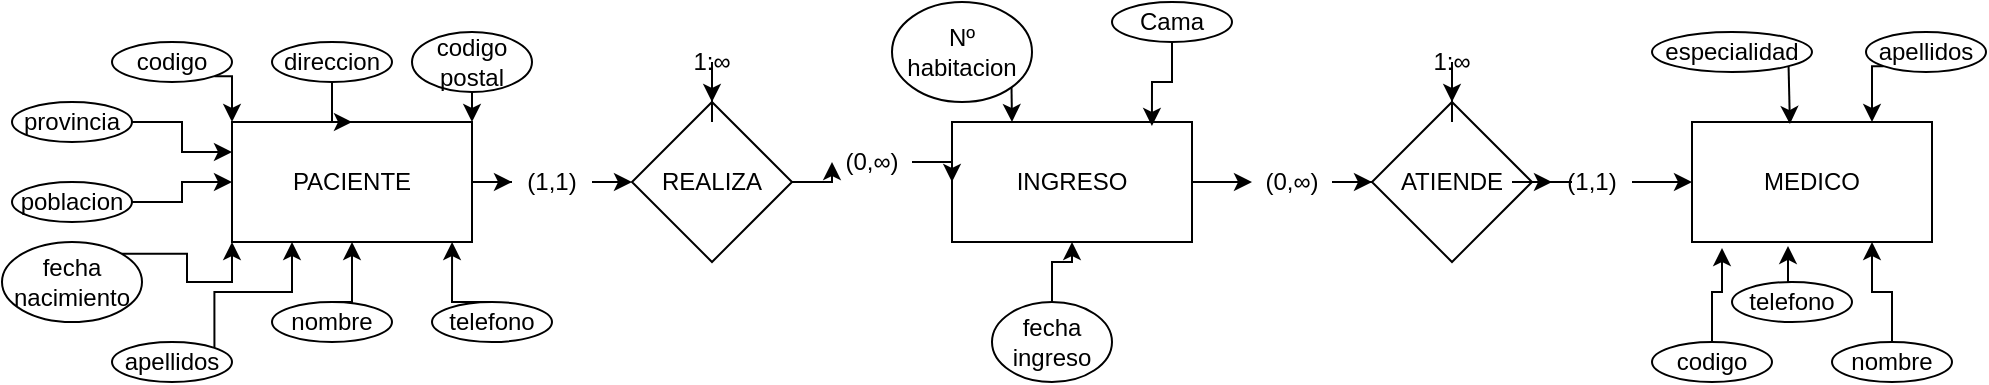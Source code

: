 <mxfile version="14.5.1" type="device"><diagram id="iUQpS6I3XRsNjVKJEuk2" name="Página-1"><mxGraphModel dx="1919" dy="494" grid="1" gridSize="10" guides="1" tooltips="1" connect="1" arrows="1" fold="1" page="1" pageScale="1" pageWidth="827" pageHeight="1169" math="0" shadow="0"><root><mxCell id="0"/><mxCell id="1" parent="0"/><mxCell id="62-UCM4VYrZo4z3i1fYg-8" value="" style="edgeStyle=orthogonalEdgeStyle;rounded=0;orthogonalLoop=1;jettySize=auto;html=1;" edge="1" parent="1" source="62-UCM4VYrZo4z3i1fYg-16" target="62-UCM4VYrZo4z3i1fYg-4"><mxGeometry relative="1" as="geometry"/></mxCell><mxCell id="62-UCM4VYrZo4z3i1fYg-1" value="INGRESO" style="rounded=0;whiteSpace=wrap;html=1;" vertex="1" parent="1"><mxGeometry x="370" y="150" width="120" height="60" as="geometry"/></mxCell><mxCell id="62-UCM4VYrZo4z3i1fYg-6" value="" style="edgeStyle=orthogonalEdgeStyle;rounded=0;orthogonalLoop=1;jettySize=auto;html=1;" edge="1" parent="1" source="62-UCM4VYrZo4z3i1fYg-12" target="62-UCM4VYrZo4z3i1fYg-5"><mxGeometry relative="1" as="geometry"><Array as="points"><mxPoint x="190" y="180"/><mxPoint x="190" y="180"/></Array></mxGeometry></mxCell><mxCell id="62-UCM4VYrZo4z3i1fYg-2" value="PACIENTE" style="rounded=0;whiteSpace=wrap;html=1;" vertex="1" parent="1"><mxGeometry x="10" y="150" width="120" height="60" as="geometry"/></mxCell><mxCell id="62-UCM4VYrZo4z3i1fYg-3" value="MEDICO" style="rounded=0;whiteSpace=wrap;html=1;" vertex="1" parent="1"><mxGeometry x="740" y="150" width="120" height="60" as="geometry"/></mxCell><mxCell id="62-UCM4VYrZo4z3i1fYg-9" value="" style="edgeStyle=orthogonalEdgeStyle;rounded=0;orthogonalLoop=1;jettySize=auto;html=1;" edge="1" parent="1" source="62-UCM4VYrZo4z3i1fYg-18" target="62-UCM4VYrZo4z3i1fYg-3"><mxGeometry relative="1" as="geometry"/></mxCell><mxCell id="62-UCM4VYrZo4z3i1fYg-4" value="ATIENDE" style="rhombus;whiteSpace=wrap;html=1;" vertex="1" parent="1"><mxGeometry x="580" y="140" width="80" height="80" as="geometry"/></mxCell><mxCell id="62-UCM4VYrZo4z3i1fYg-7" value="" style="edgeStyle=orthogonalEdgeStyle;rounded=0;orthogonalLoop=1;jettySize=auto;html=1;" edge="1" parent="1" source="62-UCM4VYrZo4z3i1fYg-10" target="62-UCM4VYrZo4z3i1fYg-1"><mxGeometry relative="1" as="geometry"/></mxCell><mxCell id="62-UCM4VYrZo4z3i1fYg-5" value="REALIZA" style="rhombus;whiteSpace=wrap;html=1;" vertex="1" parent="1"><mxGeometry x="210" y="140" width="80" height="80" as="geometry"/></mxCell><mxCell id="62-UCM4VYrZo4z3i1fYg-10" value="(0,∞)" style="text;html=1;strokeColor=none;fillColor=none;align=center;verticalAlign=middle;whiteSpace=wrap;rounded=0;" vertex="1" parent="1"><mxGeometry x="310" y="160" width="40" height="20" as="geometry"/></mxCell><mxCell id="62-UCM4VYrZo4z3i1fYg-11" value="" style="edgeStyle=orthogonalEdgeStyle;rounded=0;orthogonalLoop=1;jettySize=auto;html=1;" edge="1" parent="1" source="62-UCM4VYrZo4z3i1fYg-5" target="62-UCM4VYrZo4z3i1fYg-10"><mxGeometry relative="1" as="geometry"><mxPoint x="290" y="180" as="sourcePoint"/><mxPoint x="370" y="180" as="targetPoint"/></mxGeometry></mxCell><mxCell id="62-UCM4VYrZo4z3i1fYg-12" value="(1,1)" style="text;html=1;strokeColor=none;fillColor=none;align=center;verticalAlign=middle;whiteSpace=wrap;rounded=0;" vertex="1" parent="1"><mxGeometry x="150" y="170" width="40" height="20" as="geometry"/></mxCell><mxCell id="62-UCM4VYrZo4z3i1fYg-13" value="" style="edgeStyle=orthogonalEdgeStyle;rounded=0;orthogonalLoop=1;jettySize=auto;html=1;" edge="1" parent="1" source="62-UCM4VYrZo4z3i1fYg-2" target="62-UCM4VYrZo4z3i1fYg-12"><mxGeometry relative="1" as="geometry"><mxPoint x="130" y="180" as="sourcePoint"/><mxPoint x="210" y="180" as="targetPoint"/><Array as="points"/></mxGeometry></mxCell><mxCell id="62-UCM4VYrZo4z3i1fYg-15" value="" style="edgeStyle=orthogonalEdgeStyle;rounded=0;orthogonalLoop=1;jettySize=auto;html=1;" edge="1" parent="1" source="62-UCM4VYrZo4z3i1fYg-14" target="62-UCM4VYrZo4z3i1fYg-5"><mxGeometry relative="1" as="geometry"/></mxCell><mxCell id="62-UCM4VYrZo4z3i1fYg-14" value="1:∞" style="text;html=1;strokeColor=none;fillColor=none;align=center;verticalAlign=middle;whiteSpace=wrap;rounded=0;" vertex="1" parent="1"><mxGeometry x="230" y="110" width="40" height="20" as="geometry"/></mxCell><mxCell id="62-UCM4VYrZo4z3i1fYg-16" value="(0,∞)" style="text;html=1;strokeColor=none;fillColor=none;align=center;verticalAlign=middle;whiteSpace=wrap;rounded=0;" vertex="1" parent="1"><mxGeometry x="520" y="170" width="40" height="20" as="geometry"/></mxCell><mxCell id="62-UCM4VYrZo4z3i1fYg-17" value="" style="edgeStyle=orthogonalEdgeStyle;rounded=0;orthogonalLoop=1;jettySize=auto;html=1;" edge="1" parent="1" source="62-UCM4VYrZo4z3i1fYg-1" target="62-UCM4VYrZo4z3i1fYg-16"><mxGeometry relative="1" as="geometry"><mxPoint x="490" y="180" as="sourcePoint"/><mxPoint x="580" y="180" as="targetPoint"/></mxGeometry></mxCell><mxCell id="62-UCM4VYrZo4z3i1fYg-18" value="(1,1)" style="text;html=1;strokeColor=none;fillColor=none;align=center;verticalAlign=middle;whiteSpace=wrap;rounded=0;" vertex="1" parent="1"><mxGeometry x="670" y="170" width="40" height="20" as="geometry"/></mxCell><mxCell id="62-UCM4VYrZo4z3i1fYg-19" value="" style="edgeStyle=orthogonalEdgeStyle;rounded=0;orthogonalLoop=1;jettySize=auto;html=1;" edge="1" parent="1" source="62-UCM4VYrZo4z3i1fYg-4" target="62-UCM4VYrZo4z3i1fYg-18"><mxGeometry relative="1" as="geometry"><mxPoint x="660" y="180" as="sourcePoint"/><mxPoint x="740" y="180" as="targetPoint"/></mxGeometry></mxCell><mxCell id="62-UCM4VYrZo4z3i1fYg-21" value="" style="edgeStyle=orthogonalEdgeStyle;rounded=0;orthogonalLoop=1;jettySize=auto;html=1;" edge="1" parent="1" source="62-UCM4VYrZo4z3i1fYg-20" target="62-UCM4VYrZo4z3i1fYg-4"><mxGeometry relative="1" as="geometry"/></mxCell><mxCell id="62-UCM4VYrZo4z3i1fYg-20" value="1:∞" style="text;html=1;strokeColor=none;fillColor=none;align=center;verticalAlign=middle;whiteSpace=wrap;rounded=0;" vertex="1" parent="1"><mxGeometry x="600" y="110" width="40" height="20" as="geometry"/></mxCell><mxCell id="62-UCM4VYrZo4z3i1fYg-41" style="edgeStyle=orthogonalEdgeStyle;rounded=0;orthogonalLoop=1;jettySize=auto;html=1;exitX=0.5;exitY=1;exitDx=0;exitDy=0;entryX=1;entryY=0;entryDx=0;entryDy=0;" edge="1" parent="1" source="62-UCM4VYrZo4z3i1fYg-22" target="62-UCM4VYrZo4z3i1fYg-2"><mxGeometry relative="1" as="geometry"/></mxCell><mxCell id="62-UCM4VYrZo4z3i1fYg-22" value="codigo postal" style="ellipse;whiteSpace=wrap;html=1;" vertex="1" parent="1"><mxGeometry x="100" y="105" width="60" height="30" as="geometry"/></mxCell><mxCell id="62-UCM4VYrZo4z3i1fYg-38" style="edgeStyle=orthogonalEdgeStyle;rounded=0;orthogonalLoop=1;jettySize=auto;html=1;exitX=1;exitY=1;exitDx=0;exitDy=0;entryX=0;entryY=0;entryDx=0;entryDy=0;" edge="1" parent="1" source="62-UCM4VYrZo4z3i1fYg-23" target="62-UCM4VYrZo4z3i1fYg-2"><mxGeometry relative="1" as="geometry"/></mxCell><mxCell id="62-UCM4VYrZo4z3i1fYg-23" value="codigo" style="ellipse;whiteSpace=wrap;html=1;" vertex="1" parent="1"><mxGeometry x="-50" y="110" width="60" height="20" as="geometry"/></mxCell><mxCell id="62-UCM4VYrZo4z3i1fYg-40" style="edgeStyle=orthogonalEdgeStyle;rounded=0;orthogonalLoop=1;jettySize=auto;html=1;exitX=0.5;exitY=1;exitDx=0;exitDy=0;" edge="1" parent="1" source="62-UCM4VYrZo4z3i1fYg-24" target="62-UCM4VYrZo4z3i1fYg-2"><mxGeometry relative="1" as="geometry"/></mxCell><mxCell id="62-UCM4VYrZo4z3i1fYg-24" value="direccion" style="ellipse;whiteSpace=wrap;html=1;" vertex="1" parent="1"><mxGeometry x="30" y="110" width="60" height="20" as="geometry"/></mxCell><mxCell id="62-UCM4VYrZo4z3i1fYg-44" style="edgeStyle=orthogonalEdgeStyle;rounded=0;orthogonalLoop=1;jettySize=auto;html=1;exitX=1;exitY=0;exitDx=0;exitDy=0;entryX=0.25;entryY=1;entryDx=0;entryDy=0;" edge="1" parent="1" source="62-UCM4VYrZo4z3i1fYg-25" target="62-UCM4VYrZo4z3i1fYg-2"><mxGeometry relative="1" as="geometry"/></mxCell><mxCell id="62-UCM4VYrZo4z3i1fYg-25" value="apellidos" style="ellipse;whiteSpace=wrap;html=1;" vertex="1" parent="1"><mxGeometry x="-50" y="260" width="60" height="20" as="geometry"/></mxCell><mxCell id="62-UCM4VYrZo4z3i1fYg-37" style="edgeStyle=orthogonalEdgeStyle;rounded=0;orthogonalLoop=1;jettySize=auto;html=1;exitX=1;exitY=0.5;exitDx=0;exitDy=0;entryX=0;entryY=0.25;entryDx=0;entryDy=0;" edge="1" parent="1" source="62-UCM4VYrZo4z3i1fYg-26" target="62-UCM4VYrZo4z3i1fYg-2"><mxGeometry relative="1" as="geometry"/></mxCell><mxCell id="62-UCM4VYrZo4z3i1fYg-26" value="provincia" style="ellipse;whiteSpace=wrap;html=1;" vertex="1" parent="1"><mxGeometry x="-100" y="140" width="60" height="20" as="geometry"/></mxCell><mxCell id="62-UCM4VYrZo4z3i1fYg-36" style="edgeStyle=orthogonalEdgeStyle;rounded=0;orthogonalLoop=1;jettySize=auto;html=1;exitX=1;exitY=0.5;exitDx=0;exitDy=0;" edge="1" parent="1" source="62-UCM4VYrZo4z3i1fYg-27" target="62-UCM4VYrZo4z3i1fYg-2"><mxGeometry relative="1" as="geometry"/></mxCell><mxCell id="62-UCM4VYrZo4z3i1fYg-27" value="poblacion" style="ellipse;whiteSpace=wrap;html=1;" vertex="1" parent="1"><mxGeometry x="-100" y="180" width="60" height="20" as="geometry"/></mxCell><mxCell id="62-UCM4VYrZo4z3i1fYg-43" style="edgeStyle=orthogonalEdgeStyle;rounded=0;orthogonalLoop=1;jettySize=auto;html=1;exitX=0.5;exitY=0;exitDx=0;exitDy=0;entryX=0.5;entryY=1;entryDx=0;entryDy=0;" edge="1" parent="1" source="62-UCM4VYrZo4z3i1fYg-28" target="62-UCM4VYrZo4z3i1fYg-2"><mxGeometry relative="1" as="geometry"/></mxCell><mxCell id="62-UCM4VYrZo4z3i1fYg-28" value="nombre" style="ellipse;whiteSpace=wrap;html=1;" vertex="1" parent="1"><mxGeometry x="30" y="240" width="60" height="20" as="geometry"/></mxCell><mxCell id="62-UCM4VYrZo4z3i1fYg-32" style="edgeStyle=orthogonalEdgeStyle;rounded=0;orthogonalLoop=1;jettySize=auto;html=1;exitX=0.5;exitY=1;exitDx=0;exitDy=0;" edge="1" parent="1" source="62-UCM4VYrZo4z3i1fYg-28" target="62-UCM4VYrZo4z3i1fYg-28"><mxGeometry relative="1" as="geometry"/></mxCell><mxCell id="62-UCM4VYrZo4z3i1fYg-42" style="edgeStyle=orthogonalEdgeStyle;rounded=0;orthogonalLoop=1;jettySize=auto;html=1;exitX=0.5;exitY=0;exitDx=0;exitDy=0;entryX=0.917;entryY=1;entryDx=0;entryDy=0;entryPerimeter=0;" edge="1" parent="1" source="62-UCM4VYrZo4z3i1fYg-33" target="62-UCM4VYrZo4z3i1fYg-2"><mxGeometry relative="1" as="geometry"/></mxCell><mxCell id="62-UCM4VYrZo4z3i1fYg-33" value="telefono" style="ellipse;whiteSpace=wrap;html=1;" vertex="1" parent="1"><mxGeometry x="110" y="240" width="60" height="20" as="geometry"/></mxCell><mxCell id="62-UCM4VYrZo4z3i1fYg-35" style="edgeStyle=orthogonalEdgeStyle;rounded=0;orthogonalLoop=1;jettySize=auto;html=1;exitX=1;exitY=0;exitDx=0;exitDy=0;entryX=0;entryY=1;entryDx=0;entryDy=0;" edge="1" parent="1" source="62-UCM4VYrZo4z3i1fYg-34" target="62-UCM4VYrZo4z3i1fYg-2"><mxGeometry relative="1" as="geometry"/></mxCell><mxCell id="62-UCM4VYrZo4z3i1fYg-34" value="fecha nacimiento" style="ellipse;whiteSpace=wrap;html=1;" vertex="1" parent="1"><mxGeometry x="-105" y="210" width="70" height="40" as="geometry"/></mxCell><mxCell id="62-UCM4VYrZo4z3i1fYg-60" style="edgeStyle=orthogonalEdgeStyle;rounded=0;orthogonalLoop=1;jettySize=auto;html=1;exitX=0.5;exitY=0;exitDx=0;exitDy=0;entryX=0.75;entryY=1;entryDx=0;entryDy=0;" edge="1" parent="1" source="62-UCM4VYrZo4z3i1fYg-45" target="62-UCM4VYrZo4z3i1fYg-3"><mxGeometry relative="1" as="geometry"/></mxCell><mxCell id="62-UCM4VYrZo4z3i1fYg-45" value="nombre" style="ellipse;whiteSpace=wrap;html=1;" vertex="1" parent="1"><mxGeometry x="810" y="260" width="60" height="20" as="geometry"/></mxCell><mxCell id="62-UCM4VYrZo4z3i1fYg-61" style="edgeStyle=orthogonalEdgeStyle;rounded=0;orthogonalLoop=1;jettySize=auto;html=1;exitX=0.5;exitY=0;exitDx=0;exitDy=0;entryX=0.125;entryY=1.05;entryDx=0;entryDy=0;entryPerimeter=0;" edge="1" parent="1" source="62-UCM4VYrZo4z3i1fYg-46" target="62-UCM4VYrZo4z3i1fYg-3"><mxGeometry relative="1" as="geometry"/></mxCell><mxCell id="62-UCM4VYrZo4z3i1fYg-46" value="codigo" style="ellipse;whiteSpace=wrap;html=1;" vertex="1" parent="1"><mxGeometry x="720" y="260" width="60" height="20" as="geometry"/></mxCell><mxCell id="62-UCM4VYrZo4z3i1fYg-51" style="edgeStyle=orthogonalEdgeStyle;rounded=0;orthogonalLoop=1;jettySize=auto;html=1;exitX=1;exitY=1;exitDx=0;exitDy=0;entryX=0.25;entryY=0;entryDx=0;entryDy=0;" edge="1" parent="1" source="62-UCM4VYrZo4z3i1fYg-47" target="62-UCM4VYrZo4z3i1fYg-1"><mxGeometry relative="1" as="geometry"/></mxCell><mxCell id="62-UCM4VYrZo4z3i1fYg-47" value="Nº habitacion" style="ellipse;whiteSpace=wrap;html=1;" vertex="1" parent="1"><mxGeometry x="340" y="90" width="70" height="50" as="geometry"/></mxCell><mxCell id="62-UCM4VYrZo4z3i1fYg-52" style="edgeStyle=orthogonalEdgeStyle;rounded=0;orthogonalLoop=1;jettySize=auto;html=1;exitX=0.5;exitY=1;exitDx=0;exitDy=0;entryX=0.833;entryY=0.033;entryDx=0;entryDy=0;entryPerimeter=0;" edge="1" parent="1" source="62-UCM4VYrZo4z3i1fYg-48" target="62-UCM4VYrZo4z3i1fYg-1"><mxGeometry relative="1" as="geometry"/></mxCell><mxCell id="62-UCM4VYrZo4z3i1fYg-48" value="Cama" style="ellipse;whiteSpace=wrap;html=1;" vertex="1" parent="1"><mxGeometry x="450" y="90" width="60" height="20" as="geometry"/></mxCell><mxCell id="62-UCM4VYrZo4z3i1fYg-50" style="edgeStyle=orthogonalEdgeStyle;rounded=0;orthogonalLoop=1;jettySize=auto;html=1;exitX=0.5;exitY=0;exitDx=0;exitDy=0;" edge="1" parent="1" source="62-UCM4VYrZo4z3i1fYg-49" target="62-UCM4VYrZo4z3i1fYg-1"><mxGeometry relative="1" as="geometry"/></mxCell><mxCell id="62-UCM4VYrZo4z3i1fYg-49" value="fecha ingreso" style="ellipse;whiteSpace=wrap;html=1;" vertex="1" parent="1"><mxGeometry x="390" y="240" width="60" height="40" as="geometry"/></mxCell><mxCell id="62-UCM4VYrZo4z3i1fYg-59" style="edgeStyle=orthogonalEdgeStyle;rounded=0;orthogonalLoop=1;jettySize=auto;html=1;exitX=0.5;exitY=0;exitDx=0;exitDy=0;entryX=0.4;entryY=1.033;entryDx=0;entryDy=0;entryPerimeter=0;" edge="1" parent="1" source="62-UCM4VYrZo4z3i1fYg-53" target="62-UCM4VYrZo4z3i1fYg-3"><mxGeometry relative="1" as="geometry"/></mxCell><mxCell id="62-UCM4VYrZo4z3i1fYg-53" value="telefono" style="ellipse;whiteSpace=wrap;html=1;" vertex="1" parent="1"><mxGeometry x="760" y="230" width="60" height="20" as="geometry"/></mxCell><mxCell id="62-UCM4VYrZo4z3i1fYg-58" style="edgeStyle=orthogonalEdgeStyle;rounded=0;orthogonalLoop=1;jettySize=auto;html=1;exitX=0;exitY=1;exitDx=0;exitDy=0;entryX=0.75;entryY=0;entryDx=0;entryDy=0;" edge="1" parent="1" source="62-UCM4VYrZo4z3i1fYg-54" target="62-UCM4VYrZo4z3i1fYg-3"><mxGeometry relative="1" as="geometry"/></mxCell><mxCell id="62-UCM4VYrZo4z3i1fYg-54" value="apellidos" style="ellipse;whiteSpace=wrap;html=1;" vertex="1" parent="1"><mxGeometry x="827" y="105" width="60" height="20" as="geometry"/></mxCell><mxCell id="62-UCM4VYrZo4z3i1fYg-57" style="edgeStyle=orthogonalEdgeStyle;rounded=0;orthogonalLoop=1;jettySize=auto;html=1;exitX=1;exitY=1;exitDx=0;exitDy=0;entryX=0.408;entryY=0.017;entryDx=0;entryDy=0;entryPerimeter=0;" edge="1" parent="1" source="62-UCM4VYrZo4z3i1fYg-56" target="62-UCM4VYrZo4z3i1fYg-3"><mxGeometry relative="1" as="geometry"/></mxCell><mxCell id="62-UCM4VYrZo4z3i1fYg-56" value="especialidad" style="ellipse;whiteSpace=wrap;html=1;" vertex="1" parent="1"><mxGeometry x="720" y="105" width="80" height="20" as="geometry"/></mxCell></root></mxGraphModel></diagram></mxfile>